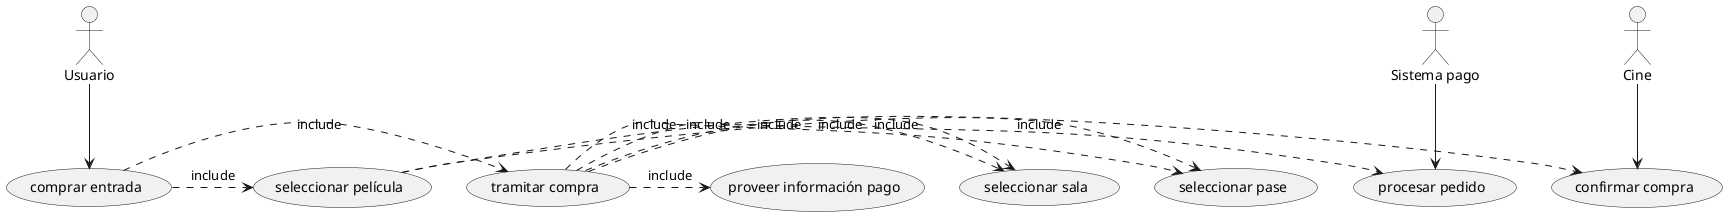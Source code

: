 @startuml
actor Usuario as U 
actor "Sistema pago" as SC 
actor Cine as C 

usecase "comprar entrada" as 1
usecase "seleccionar película" as 2
usecase "seleccionar pase" as 3
usecase "seleccionar sala" as 4
usecase "proveer información pago" as 5
usecase "tramitar compra" as 6
usecase "procesar pedido" as 7
usecase "confirmar compra" as 8

U --> 1
SC --> 7
C --> 8

1 .> 2 : include
1 .> 6 : include

2 .> 3 : include
2 .> 4 : include

6 .> 3 : include
6 .> 4 : include
6 .> 5 : include
6 .> 7 : include
6 .> 8 : include

@enduml